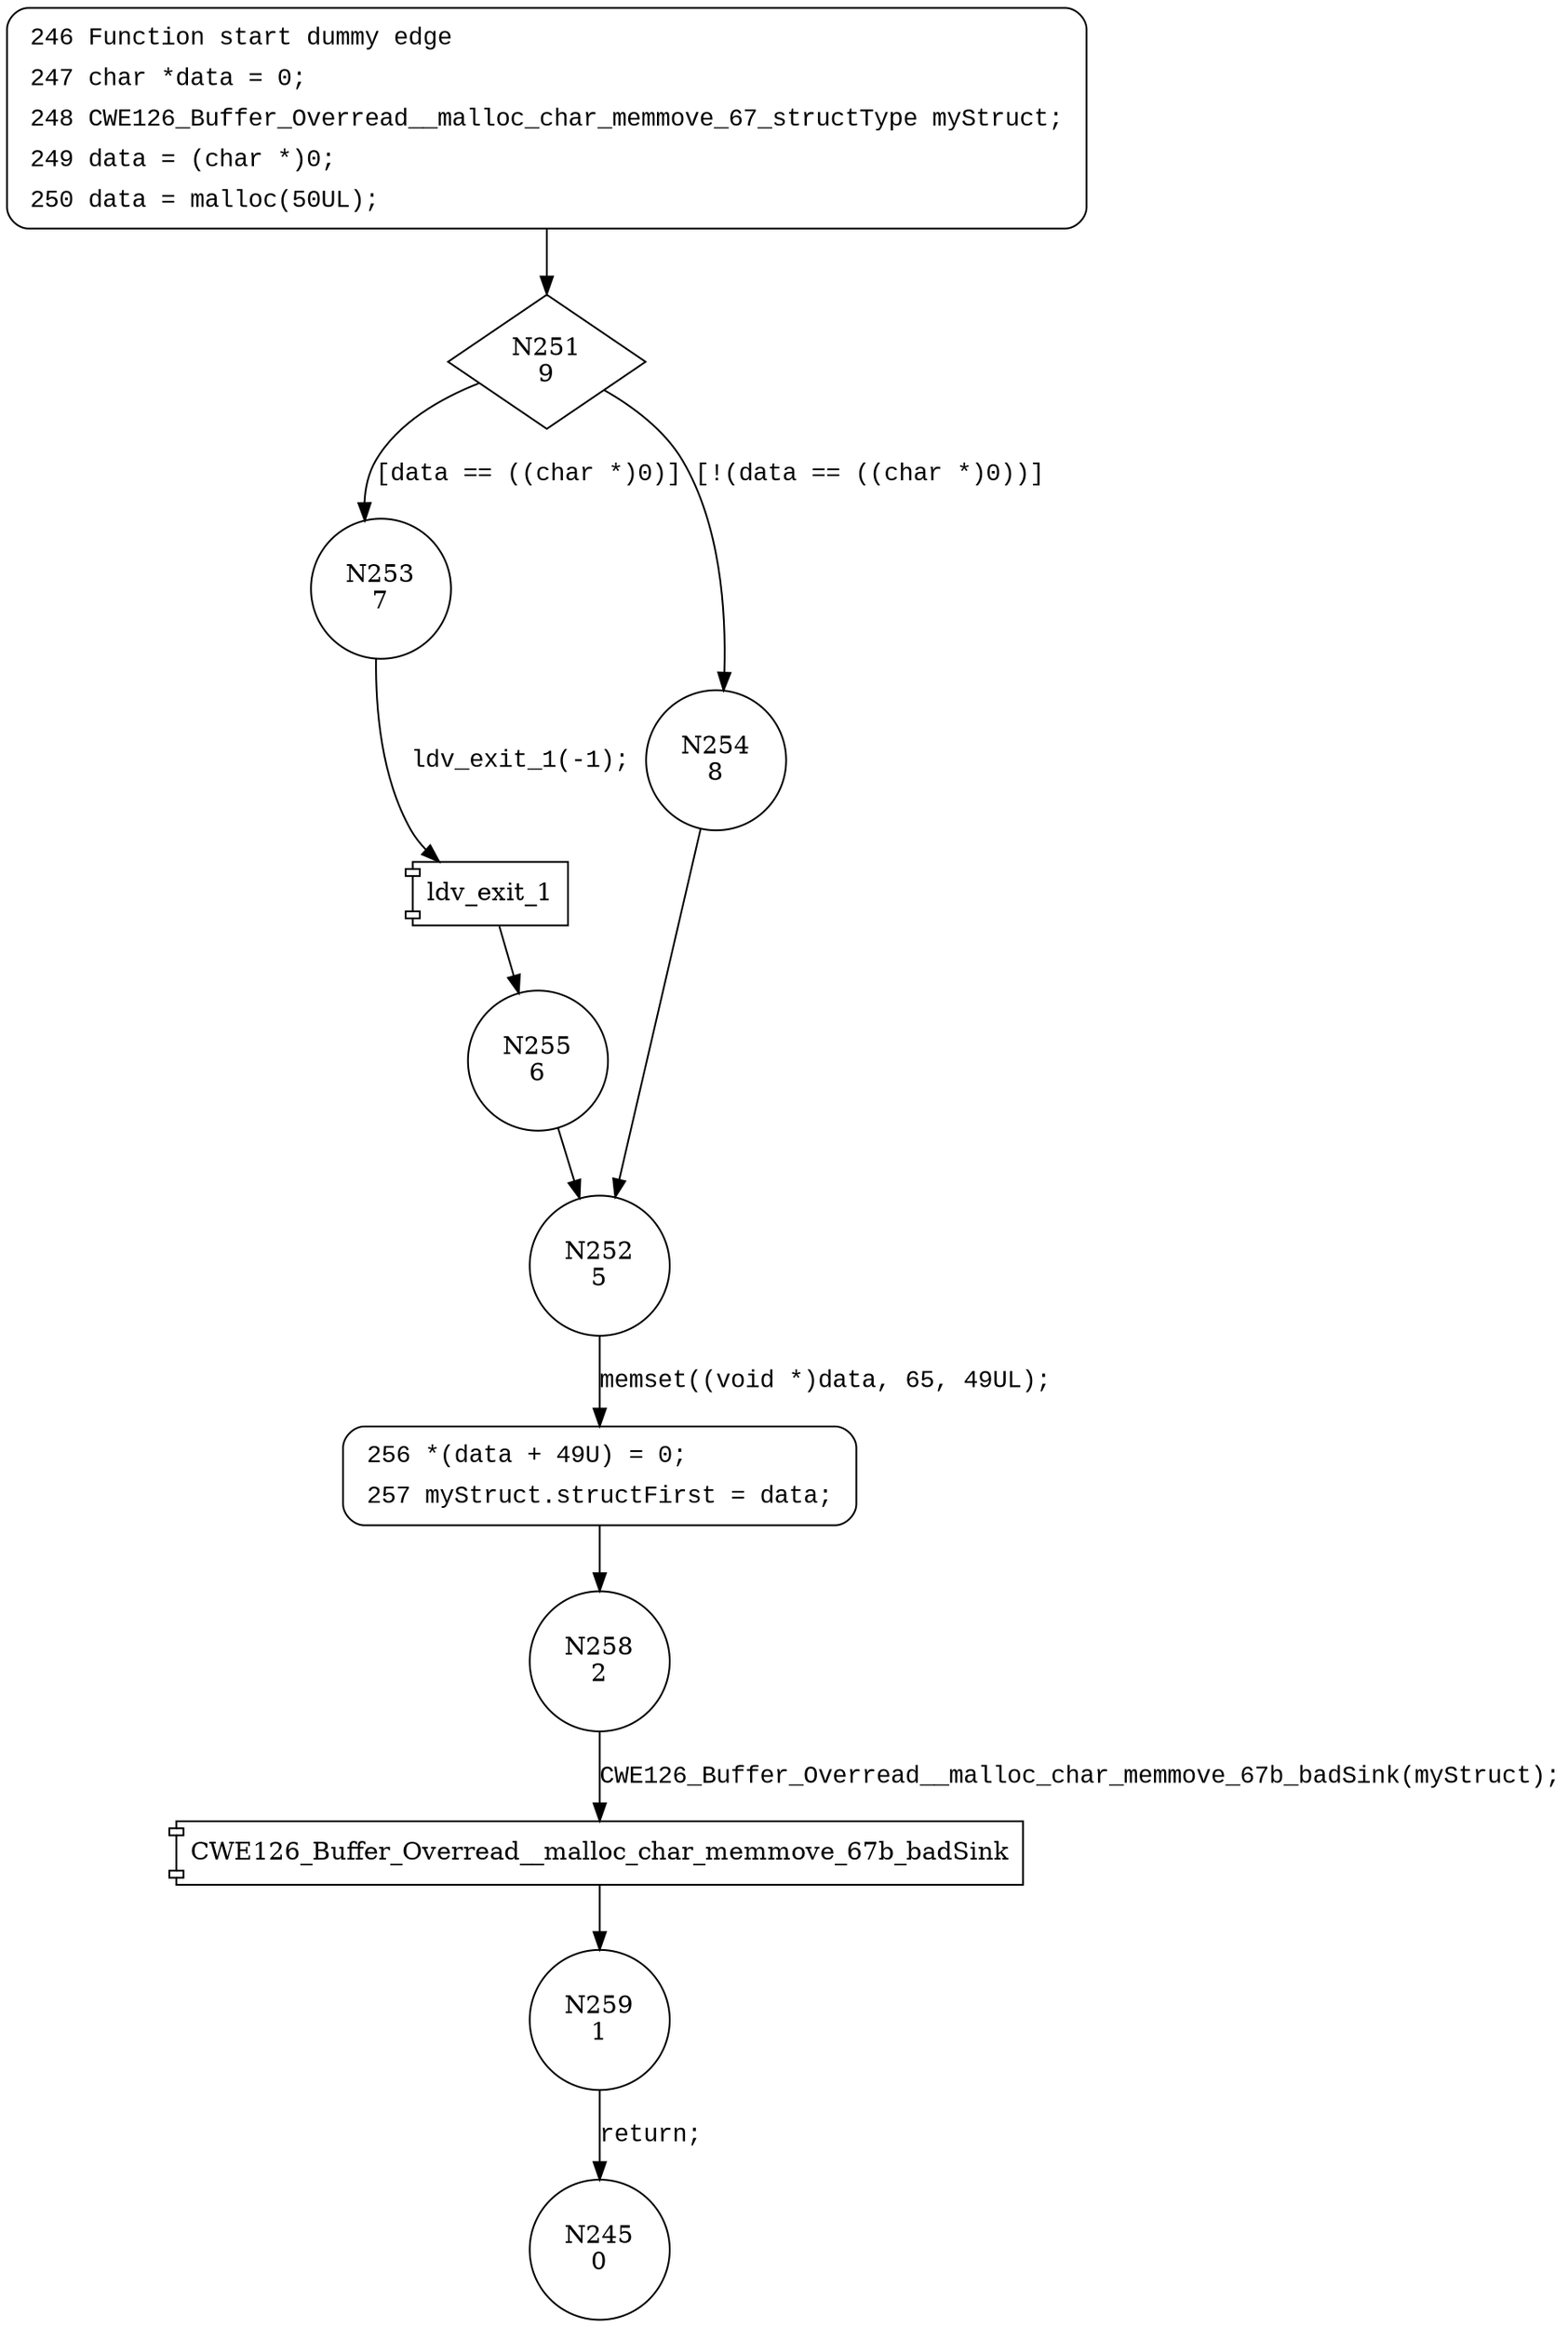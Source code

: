 digraph CWE126_Buffer_Overread__malloc_char_memmove_67_bad {
251 [shape="diamond" label="N251\n9"]
253 [shape="circle" label="N253\n7"]
254 [shape="circle" label="N254\n8"]
252 [shape="circle" label="N252\n5"]
256 [shape="circle" label="N256\n4"]
258 [shape="circle" label="N258\n2"]
259 [shape="circle" label="N259\n1"]
255 [shape="circle" label="N255\n6"]
245 [shape="circle" label="N245\n0"]
246 [style="filled,bold" penwidth="1" fillcolor="white" fontname="Courier New" shape="Mrecord" label=<<table border="0" cellborder="0" cellpadding="3" bgcolor="white"><tr><td align="right">246</td><td align="left">Function start dummy edge</td></tr><tr><td align="right">247</td><td align="left">char *data = 0;</td></tr><tr><td align="right">248</td><td align="left">CWE126_Buffer_Overread__malloc_char_memmove_67_structType myStruct;</td></tr><tr><td align="right">249</td><td align="left">data = (char *)0;</td></tr><tr><td align="right">250</td><td align="left">data = malloc(50UL);</td></tr></table>>]
246 -> 251[label=""]
256 [style="filled,bold" penwidth="1" fillcolor="white" fontname="Courier New" shape="Mrecord" label=<<table border="0" cellborder="0" cellpadding="3" bgcolor="white"><tr><td align="right">256</td><td align="left">*(data + 49U) = 0;</td></tr><tr><td align="right">257</td><td align="left">myStruct.structFirst = data;</td></tr></table>>]
256 -> 258[label=""]
251 -> 253 [label="[data == ((char *)0)]" fontname="Courier New"]
251 -> 254 [label="[!(data == ((char *)0))]" fontname="Courier New"]
252 -> 256 [label="memset((void *)data, 65, 49UL);" fontname="Courier New"]
100010 [shape="component" label="CWE126_Buffer_Overread__malloc_char_memmove_67b_badSink"]
258 -> 100010 [label="CWE126_Buffer_Overread__malloc_char_memmove_67b_badSink(myStruct);" fontname="Courier New"]
100010 -> 259 [label="" fontname="Courier New"]
100011 [shape="component" label="ldv_exit_1"]
253 -> 100011 [label="ldv_exit_1(-1);" fontname="Courier New"]
100011 -> 255 [label="" fontname="Courier New"]
254 -> 252 [label="" fontname="Courier New"]
259 -> 245 [label="return;" fontname="Courier New"]
255 -> 252 [label="" fontname="Courier New"]
}